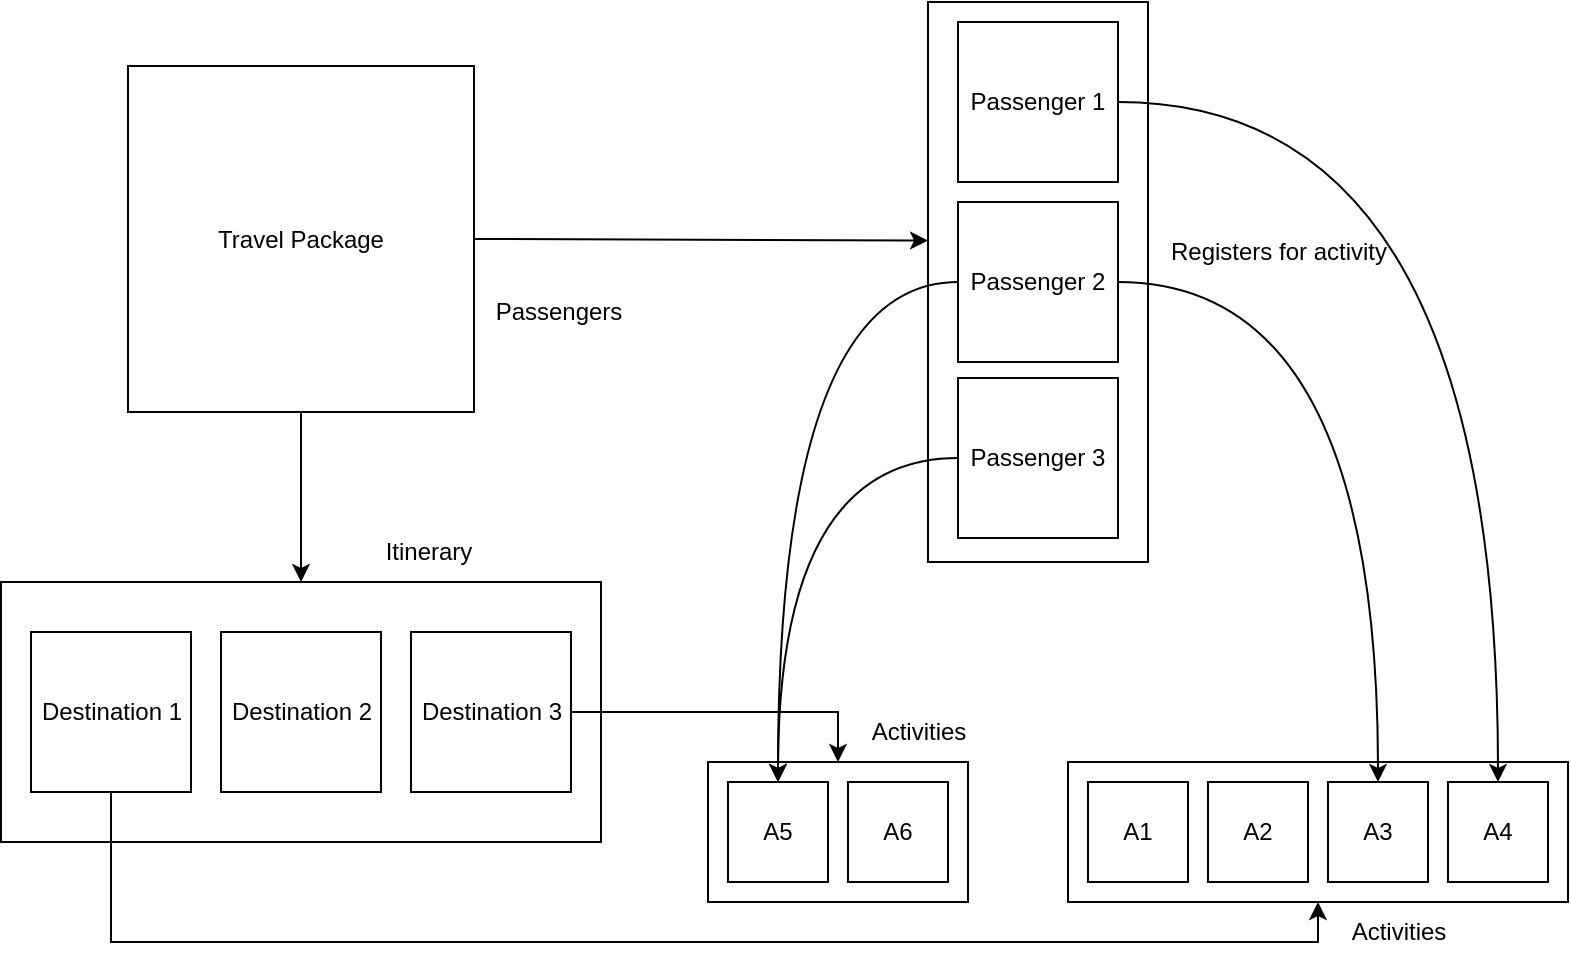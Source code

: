 <mxfile version="23.1.8" type="github">
  <diagram name="Page-1" id="0RlflkpzbHmw4sK32c_u">
    <mxGraphModel dx="1344" dy="690" grid="1" gridSize="10" guides="1" tooltips="1" connect="1" arrows="1" fold="1" page="1" pageScale="1" pageWidth="850" pageHeight="1100" math="0" shadow="0">
      <root>
        <mxCell id="0" />
        <mxCell id="1" parent="0" />
        <mxCell id="n3VWqNk_zF_N2dm_stef-37" value="" style="rounded=0;whiteSpace=wrap;html=1;" vertex="1" parent="1">
          <mxGeometry x="620" y="390" width="130" height="70" as="geometry" />
        </mxCell>
        <mxCell id="n3VWqNk_zF_N2dm_stef-11" value="" style="rounded=0;whiteSpace=wrap;html=1;" vertex="1" parent="1">
          <mxGeometry x="730" y="10" width="110" height="280" as="geometry" />
        </mxCell>
        <mxCell id="n3VWqNk_zF_N2dm_stef-5" value="" style="rounded=0;whiteSpace=wrap;html=1;" vertex="1" parent="1">
          <mxGeometry x="266.5" y="300" width="300" height="130" as="geometry" />
        </mxCell>
        <mxCell id="n3VWqNk_zF_N2dm_stef-1" value="Travel Package" style="whiteSpace=wrap;html=1;aspect=fixed;" vertex="1" parent="1">
          <mxGeometry x="330" y="42" width="173" height="173" as="geometry" />
        </mxCell>
        <mxCell id="n3VWqNk_zF_N2dm_stef-3" value="" style="endArrow=classic;html=1;rounded=0;exitX=0.5;exitY=1;exitDx=0;exitDy=0;entryX=0.5;entryY=0;entryDx=0;entryDy=0;" edge="1" parent="1" source="n3VWqNk_zF_N2dm_stef-1" target="n3VWqNk_zF_N2dm_stef-5">
          <mxGeometry width="50" height="50" relative="1" as="geometry">
            <mxPoint x="400" y="280" as="sourcePoint" />
            <mxPoint x="425" y="270" as="targetPoint" />
          </mxGeometry>
        </mxCell>
        <mxCell id="n3VWqNk_zF_N2dm_stef-20" style="edgeStyle=orthogonalEdgeStyle;rounded=0;orthogonalLoop=1;jettySize=auto;html=1;exitX=0.5;exitY=1;exitDx=0;exitDy=0;entryX=0.5;entryY=1;entryDx=0;entryDy=0;" edge="1" parent="1" source="n3VWqNk_zF_N2dm_stef-4" target="n3VWqNk_zF_N2dm_stef-22">
          <mxGeometry relative="1" as="geometry">
            <mxPoint x="290" y="490" as="targetPoint" />
          </mxGeometry>
        </mxCell>
        <mxCell id="n3VWqNk_zF_N2dm_stef-4" value="Destination 1" style="whiteSpace=wrap;html=1;aspect=fixed;" vertex="1" parent="1">
          <mxGeometry x="281.5" y="325" width="80" height="80" as="geometry" />
        </mxCell>
        <mxCell id="n3VWqNk_zF_N2dm_stef-6" value="Destination 2" style="whiteSpace=wrap;html=1;aspect=fixed;" vertex="1" parent="1">
          <mxGeometry x="376.5" y="325" width="80" height="80" as="geometry" />
        </mxCell>
        <mxCell id="n3VWqNk_zF_N2dm_stef-7" value="Destination 3" style="whiteSpace=wrap;html=1;aspect=fixed;" vertex="1" parent="1">
          <mxGeometry x="471.5" y="325" width="80" height="80" as="geometry" />
        </mxCell>
        <mxCell id="n3VWqNk_zF_N2dm_stef-9" value="Itinerary" style="text;html=1;align=center;verticalAlign=middle;resizable=0;points=[];autosize=1;strokeColor=none;fillColor=none;" vertex="1" parent="1">
          <mxGeometry x="445" y="270" width="70" height="30" as="geometry" />
        </mxCell>
        <mxCell id="n3VWqNk_zF_N2dm_stef-12" value="Passenger 1" style="whiteSpace=wrap;html=1;aspect=fixed;" vertex="1" parent="1">
          <mxGeometry x="745" y="20" width="80" height="80" as="geometry" />
        </mxCell>
        <mxCell id="n3VWqNk_zF_N2dm_stef-13" value="Passenger 2" style="whiteSpace=wrap;html=1;aspect=fixed;" vertex="1" parent="1">
          <mxGeometry x="745" y="110" width="80" height="80" as="geometry" />
        </mxCell>
        <mxCell id="n3VWqNk_zF_N2dm_stef-16" value="Passenger 3" style="whiteSpace=wrap;html=1;aspect=fixed;" vertex="1" parent="1">
          <mxGeometry x="745" y="198" width="80" height="80" as="geometry" />
        </mxCell>
        <mxCell id="n3VWqNk_zF_N2dm_stef-17" value="" style="endArrow=classic;html=1;rounded=0;exitX=1;exitY=0.5;exitDx=0;exitDy=0;entryX=0;entryY=0.426;entryDx=0;entryDy=0;entryPerimeter=0;" edge="1" parent="1" source="n3VWqNk_zF_N2dm_stef-1" target="n3VWqNk_zF_N2dm_stef-11">
          <mxGeometry width="50" height="50" relative="1" as="geometry">
            <mxPoint x="330" y="140" as="sourcePoint" />
            <mxPoint x="380" y="90" as="targetPoint" />
          </mxGeometry>
        </mxCell>
        <mxCell id="n3VWqNk_zF_N2dm_stef-18" value="Passengers" style="text;html=1;align=center;verticalAlign=middle;resizable=0;points=[];autosize=1;strokeColor=none;fillColor=none;" vertex="1" parent="1">
          <mxGeometry x="500" y="150" width="90" height="30" as="geometry" />
        </mxCell>
        <mxCell id="n3VWqNk_zF_N2dm_stef-22" value="" style="rounded=0;whiteSpace=wrap;html=1;" vertex="1" parent="1">
          <mxGeometry x="800" y="390" width="250" height="70" as="geometry" />
        </mxCell>
        <mxCell id="n3VWqNk_zF_N2dm_stef-24" value="A1" style="whiteSpace=wrap;html=1;aspect=fixed;" vertex="1" parent="1">
          <mxGeometry x="810" y="400" width="50" height="50" as="geometry" />
        </mxCell>
        <mxCell id="n3VWqNk_zF_N2dm_stef-25" value="A2" style="whiteSpace=wrap;html=1;aspect=fixed;" vertex="1" parent="1">
          <mxGeometry x="870" y="400" width="50" height="50" as="geometry" />
        </mxCell>
        <mxCell id="n3VWqNk_zF_N2dm_stef-26" value="A3" style="whiteSpace=wrap;html=1;aspect=fixed;" vertex="1" parent="1">
          <mxGeometry x="930" y="400" width="50" height="50" as="geometry" />
        </mxCell>
        <mxCell id="n3VWqNk_zF_N2dm_stef-27" value="A4" style="whiteSpace=wrap;html=1;aspect=fixed;" vertex="1" parent="1">
          <mxGeometry x="990" y="400" width="50" height="50" as="geometry" />
        </mxCell>
        <mxCell id="n3VWqNk_zF_N2dm_stef-30" value="Activities" style="text;html=1;align=center;verticalAlign=middle;resizable=0;points=[];autosize=1;strokeColor=none;fillColor=none;" vertex="1" parent="1">
          <mxGeometry x="930" y="460" width="70" height="30" as="geometry" />
        </mxCell>
        <mxCell id="n3VWqNk_zF_N2dm_stef-31" style="edgeStyle=orthogonalEdgeStyle;rounded=0;orthogonalLoop=1;jettySize=auto;html=1;exitX=1;exitY=0.5;exitDx=0;exitDy=0;entryX=0.5;entryY=0;entryDx=0;entryDy=0;" edge="1" parent="1" source="n3VWqNk_zF_N2dm_stef-7" target="n3VWqNk_zF_N2dm_stef-37">
          <mxGeometry relative="1" as="geometry">
            <mxPoint x="555" y="490" as="targetPoint" />
            <mxPoint x="425" y="370" as="sourcePoint" />
          </mxGeometry>
        </mxCell>
        <mxCell id="n3VWqNk_zF_N2dm_stef-32" value="A5" style="whiteSpace=wrap;html=1;aspect=fixed;" vertex="1" parent="1">
          <mxGeometry x="630" y="400" width="50" height="50" as="geometry" />
        </mxCell>
        <mxCell id="n3VWqNk_zF_N2dm_stef-33" value="A6" style="whiteSpace=wrap;html=1;aspect=fixed;" vertex="1" parent="1">
          <mxGeometry x="690" y="400" width="50" height="50" as="geometry" />
        </mxCell>
        <mxCell id="n3VWqNk_zF_N2dm_stef-38" value="Activities" style="text;html=1;align=center;verticalAlign=middle;resizable=0;points=[];autosize=1;strokeColor=none;fillColor=none;" vertex="1" parent="1">
          <mxGeometry x="690" y="360" width="70" height="30" as="geometry" />
        </mxCell>
        <mxCell id="n3VWqNk_zF_N2dm_stef-41" value="Registers for activity" style="text;html=1;align=center;verticalAlign=middle;resizable=0;points=[];autosize=1;strokeColor=none;fillColor=none;" vertex="1" parent="1">
          <mxGeometry x="840" y="120" width="130" height="30" as="geometry" />
        </mxCell>
        <mxCell id="n3VWqNk_zF_N2dm_stef-45" style="edgeStyle=orthogonalEdgeStyle;rounded=0;orthogonalLoop=1;jettySize=auto;html=1;exitX=0;exitY=0.5;exitDx=0;exitDy=0;entryX=0.5;entryY=0;entryDx=0;entryDy=0;curved=1;" edge="1" parent="1" source="n3VWqNk_zF_N2dm_stef-16" target="n3VWqNk_zF_N2dm_stef-32">
          <mxGeometry relative="1" as="geometry" />
        </mxCell>
        <mxCell id="n3VWqNk_zF_N2dm_stef-46" style="edgeStyle=orthogonalEdgeStyle;rounded=0;orthogonalLoop=1;jettySize=auto;html=1;exitX=0;exitY=0.5;exitDx=0;exitDy=0;entryX=0.5;entryY=0;entryDx=0;entryDy=0;curved=1;" edge="1" parent="1" source="n3VWqNk_zF_N2dm_stef-13" target="n3VWqNk_zF_N2dm_stef-32">
          <mxGeometry relative="1" as="geometry">
            <mxPoint x="710" y="190" as="sourcePoint" />
            <mxPoint x="620" y="352" as="targetPoint" />
          </mxGeometry>
        </mxCell>
        <mxCell id="n3VWqNk_zF_N2dm_stef-47" style="edgeStyle=orthogonalEdgeStyle;rounded=0;orthogonalLoop=1;jettySize=auto;html=1;exitX=1;exitY=0.5;exitDx=0;exitDy=0;entryX=0.5;entryY=0;entryDx=0;entryDy=0;curved=1;" edge="1" parent="1" source="n3VWqNk_zF_N2dm_stef-12" target="n3VWqNk_zF_N2dm_stef-27">
          <mxGeometry relative="1" as="geometry">
            <mxPoint x="990" y="160" as="sourcePoint" />
            <mxPoint x="900" y="410" as="targetPoint" />
          </mxGeometry>
        </mxCell>
        <mxCell id="n3VWqNk_zF_N2dm_stef-48" style="edgeStyle=orthogonalEdgeStyle;rounded=0;orthogonalLoop=1;jettySize=auto;html=1;exitX=1;exitY=0.5;exitDx=0;exitDy=0;entryX=0.5;entryY=0;entryDx=0;entryDy=0;curved=1;" edge="1" parent="1" source="n3VWqNk_zF_N2dm_stef-13" target="n3VWqNk_zF_N2dm_stef-26">
          <mxGeometry relative="1" as="geometry">
            <mxPoint x="930" y="150" as="sourcePoint" />
            <mxPoint x="840" y="400" as="targetPoint" />
          </mxGeometry>
        </mxCell>
      </root>
    </mxGraphModel>
  </diagram>
</mxfile>
